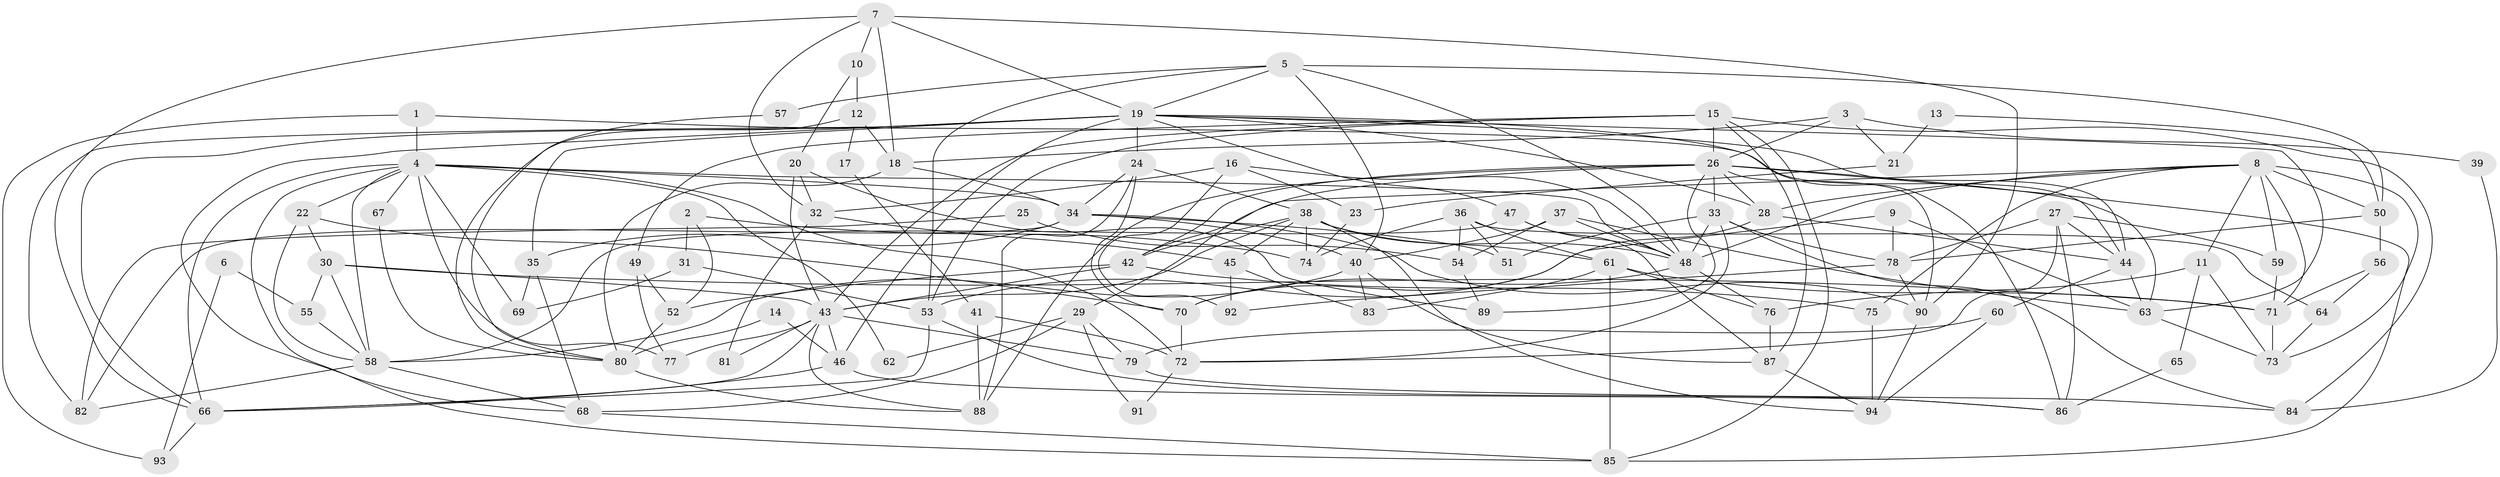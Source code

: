 // original degree distribution, {3: 0.2835820895522388, 4: 0.2462686567164179, 7: 0.03731343283582089, 6: 0.11940298507462686, 2: 0.12686567164179105, 5: 0.1865671641791045}
// Generated by graph-tools (version 1.1) at 2025/51/03/04/25 22:51:04]
// undirected, 94 vertices, 218 edges
graph export_dot {
  node [color=gray90,style=filled];
  1;
  2;
  3;
  4;
  5;
  6;
  7;
  8;
  9;
  10;
  11;
  12;
  13;
  14;
  15;
  16;
  17;
  18;
  19;
  20;
  21;
  22;
  23;
  24;
  25;
  26;
  27;
  28;
  29;
  30;
  31;
  32;
  33;
  34;
  35;
  36;
  37;
  38;
  39;
  40;
  41;
  42;
  43;
  44;
  45;
  46;
  47;
  48;
  49;
  50;
  51;
  52;
  53;
  54;
  55;
  56;
  57;
  58;
  59;
  60;
  61;
  62;
  63;
  64;
  65;
  66;
  67;
  68;
  69;
  70;
  71;
  72;
  73;
  74;
  75;
  76;
  77;
  78;
  79;
  80;
  81;
  82;
  83;
  84;
  85;
  86;
  87;
  88;
  89;
  90;
  91;
  92;
  93;
  94;
  1 -- 4 [weight=1.0];
  1 -- 44 [weight=1.0];
  1 -- 93 [weight=1.0];
  2 -- 31 [weight=1.0];
  2 -- 52 [weight=1.0];
  2 -- 74 [weight=1.0];
  3 -- 18 [weight=1.0];
  3 -- 21 [weight=1.0];
  3 -- 26 [weight=1.0];
  3 -- 39 [weight=1.0];
  4 -- 22 [weight=2.0];
  4 -- 34 [weight=1.0];
  4 -- 48 [weight=2.0];
  4 -- 58 [weight=2.0];
  4 -- 62 [weight=1.0];
  4 -- 66 [weight=1.0];
  4 -- 67 [weight=1.0];
  4 -- 69 [weight=2.0];
  4 -- 72 [weight=1.0];
  4 -- 77 [weight=1.0];
  4 -- 85 [weight=1.0];
  5 -- 19 [weight=1.0];
  5 -- 40 [weight=1.0];
  5 -- 48 [weight=1.0];
  5 -- 50 [weight=1.0];
  5 -- 53 [weight=1.0];
  5 -- 57 [weight=1.0];
  6 -- 55 [weight=1.0];
  6 -- 93 [weight=1.0];
  7 -- 10 [weight=1.0];
  7 -- 18 [weight=1.0];
  7 -- 19 [weight=1.0];
  7 -- 32 [weight=1.0];
  7 -- 66 [weight=1.0];
  7 -- 90 [weight=1.0];
  8 -- 11 [weight=1.0];
  8 -- 28 [weight=1.0];
  8 -- 42 [weight=1.0];
  8 -- 48 [weight=1.0];
  8 -- 50 [weight=1.0];
  8 -- 59 [weight=1.0];
  8 -- 71 [weight=1.0];
  8 -- 73 [weight=1.0];
  8 -- 75 [weight=1.0];
  9 -- 53 [weight=1.0];
  9 -- 63 [weight=1.0];
  9 -- 78 [weight=1.0];
  10 -- 12 [weight=1.0];
  10 -- 20 [weight=1.0];
  11 -- 65 [weight=1.0];
  11 -- 73 [weight=1.0];
  11 -- 76 [weight=1.0];
  12 -- 17 [weight=1.0];
  12 -- 18 [weight=1.0];
  12 -- 80 [weight=1.0];
  13 -- 21 [weight=1.0];
  13 -- 50 [weight=1.0];
  14 -- 46 [weight=1.0];
  14 -- 80 [weight=1.0];
  15 -- 26 [weight=1.0];
  15 -- 43 [weight=1.0];
  15 -- 49 [weight=1.0];
  15 -- 53 [weight=1.0];
  15 -- 84 [weight=1.0];
  15 -- 85 [weight=1.0];
  15 -- 87 [weight=1.0];
  16 -- 23 [weight=1.0];
  16 -- 32 [weight=1.0];
  16 -- 48 [weight=1.0];
  16 -- 92 [weight=1.0];
  17 -- 41 [weight=1.0];
  18 -- 34 [weight=2.0];
  18 -- 80 [weight=1.0];
  19 -- 24 [weight=1.0];
  19 -- 28 [weight=1.0];
  19 -- 35 [weight=1.0];
  19 -- 44 [weight=1.0];
  19 -- 46 [weight=1.0];
  19 -- 47 [weight=1.0];
  19 -- 63 [weight=1.0];
  19 -- 66 [weight=1.0];
  19 -- 68 [weight=1.0];
  19 -- 82 [weight=1.0];
  19 -- 86 [weight=1.0];
  20 -- 32 [weight=1.0];
  20 -- 43 [weight=1.0];
  20 -- 89 [weight=1.0];
  21 -- 23 [weight=1.0];
  22 -- 30 [weight=1.0];
  22 -- 58 [weight=1.0];
  22 -- 70 [weight=1.0];
  23 -- 74 [weight=1.0];
  24 -- 34 [weight=1.0];
  24 -- 38 [weight=1.0];
  24 -- 70 [weight=1.0];
  24 -- 88 [weight=1.0];
  25 -- 54 [weight=1.0];
  25 -- 82 [weight=1.0];
  26 -- 28 [weight=1.0];
  26 -- 29 [weight=1.0];
  26 -- 33 [weight=1.0];
  26 -- 42 [weight=1.0];
  26 -- 63 [weight=1.0];
  26 -- 85 [weight=1.0];
  26 -- 88 [weight=1.0];
  26 -- 89 [weight=1.0];
  26 -- 90 [weight=1.0];
  27 -- 44 [weight=1.0];
  27 -- 59 [weight=1.0];
  27 -- 72 [weight=1.0];
  27 -- 78 [weight=1.0];
  27 -- 86 [weight=1.0];
  28 -- 44 [weight=1.0];
  28 -- 70 [weight=1.0];
  29 -- 62 [weight=1.0];
  29 -- 68 [weight=1.0];
  29 -- 79 [weight=1.0];
  29 -- 91 [weight=1.0];
  30 -- 43 [weight=1.0];
  30 -- 55 [weight=1.0];
  30 -- 58 [weight=1.0];
  30 -- 71 [weight=1.0];
  31 -- 53 [weight=1.0];
  31 -- 69 [weight=1.0];
  32 -- 45 [weight=1.0];
  32 -- 81 [weight=1.0];
  33 -- 48 [weight=1.0];
  33 -- 51 [weight=1.0];
  33 -- 72 [weight=1.0];
  33 -- 78 [weight=1.0];
  33 -- 84 [weight=1.0];
  34 -- 35 [weight=1.0];
  34 -- 40 [weight=1.0];
  34 -- 51 [weight=1.0];
  34 -- 82 [weight=1.0];
  34 -- 90 [weight=1.0];
  35 -- 68 [weight=1.0];
  35 -- 69 [weight=1.0];
  36 -- 51 [weight=1.0];
  36 -- 54 [weight=1.0];
  36 -- 61 [weight=1.0];
  36 -- 64 [weight=1.0];
  36 -- 74 [weight=1.0];
  37 -- 40 [weight=1.0];
  37 -- 48 [weight=1.0];
  37 -- 54 [weight=1.0];
  37 -- 63 [weight=1.0];
  38 -- 42 [weight=1.0];
  38 -- 43 [weight=1.0];
  38 -- 45 [weight=1.0];
  38 -- 48 [weight=1.0];
  38 -- 61 [weight=2.0];
  38 -- 74 [weight=1.0];
  38 -- 94 [weight=1.0];
  39 -- 84 [weight=1.0];
  40 -- 58 [weight=1.0];
  40 -- 83 [weight=1.0];
  40 -- 87 [weight=1.0];
  41 -- 72 [weight=1.0];
  41 -- 88 [weight=1.0];
  42 -- 43 [weight=1.0];
  42 -- 52 [weight=1.0];
  42 -- 75 [weight=1.0];
  43 -- 46 [weight=1.0];
  43 -- 66 [weight=1.0];
  43 -- 77 [weight=1.0];
  43 -- 79 [weight=1.0];
  43 -- 81 [weight=1.0];
  43 -- 88 [weight=1.0];
  44 -- 60 [weight=1.0];
  44 -- 63 [weight=1.0];
  45 -- 83 [weight=1.0];
  45 -- 92 [weight=1.0];
  46 -- 66 [weight=1.0];
  46 -- 86 [weight=1.0];
  47 -- 48 [weight=1.0];
  47 -- 58 [weight=1.0];
  47 -- 87 [weight=1.0];
  48 -- 70 [weight=1.0];
  48 -- 76 [weight=1.0];
  49 -- 52 [weight=1.0];
  49 -- 77 [weight=1.0];
  50 -- 56 [weight=1.0];
  50 -- 78 [weight=1.0];
  52 -- 80 [weight=1.0];
  53 -- 66 [weight=1.0];
  53 -- 86 [weight=1.0];
  54 -- 89 [weight=1.0];
  55 -- 58 [weight=1.0];
  56 -- 64 [weight=1.0];
  56 -- 71 [weight=1.0];
  57 -- 80 [weight=1.0];
  58 -- 68 [weight=1.0];
  58 -- 82 [weight=1.0];
  59 -- 71 [weight=1.0];
  60 -- 79 [weight=1.0];
  60 -- 94 [weight=1.0];
  61 -- 71 [weight=1.0];
  61 -- 76 [weight=1.0];
  61 -- 83 [weight=2.0];
  61 -- 85 [weight=1.0];
  63 -- 73 [weight=1.0];
  64 -- 73 [weight=1.0];
  65 -- 86 [weight=1.0];
  66 -- 93 [weight=1.0];
  67 -- 80 [weight=1.0];
  68 -- 85 [weight=1.0];
  70 -- 72 [weight=1.0];
  71 -- 73 [weight=1.0];
  72 -- 91 [weight=1.0];
  75 -- 94 [weight=1.0];
  76 -- 87 [weight=1.0];
  78 -- 90 [weight=1.0];
  78 -- 92 [weight=1.0];
  79 -- 84 [weight=1.0];
  80 -- 88 [weight=1.0];
  87 -- 94 [weight=1.0];
  90 -- 94 [weight=1.0];
}

